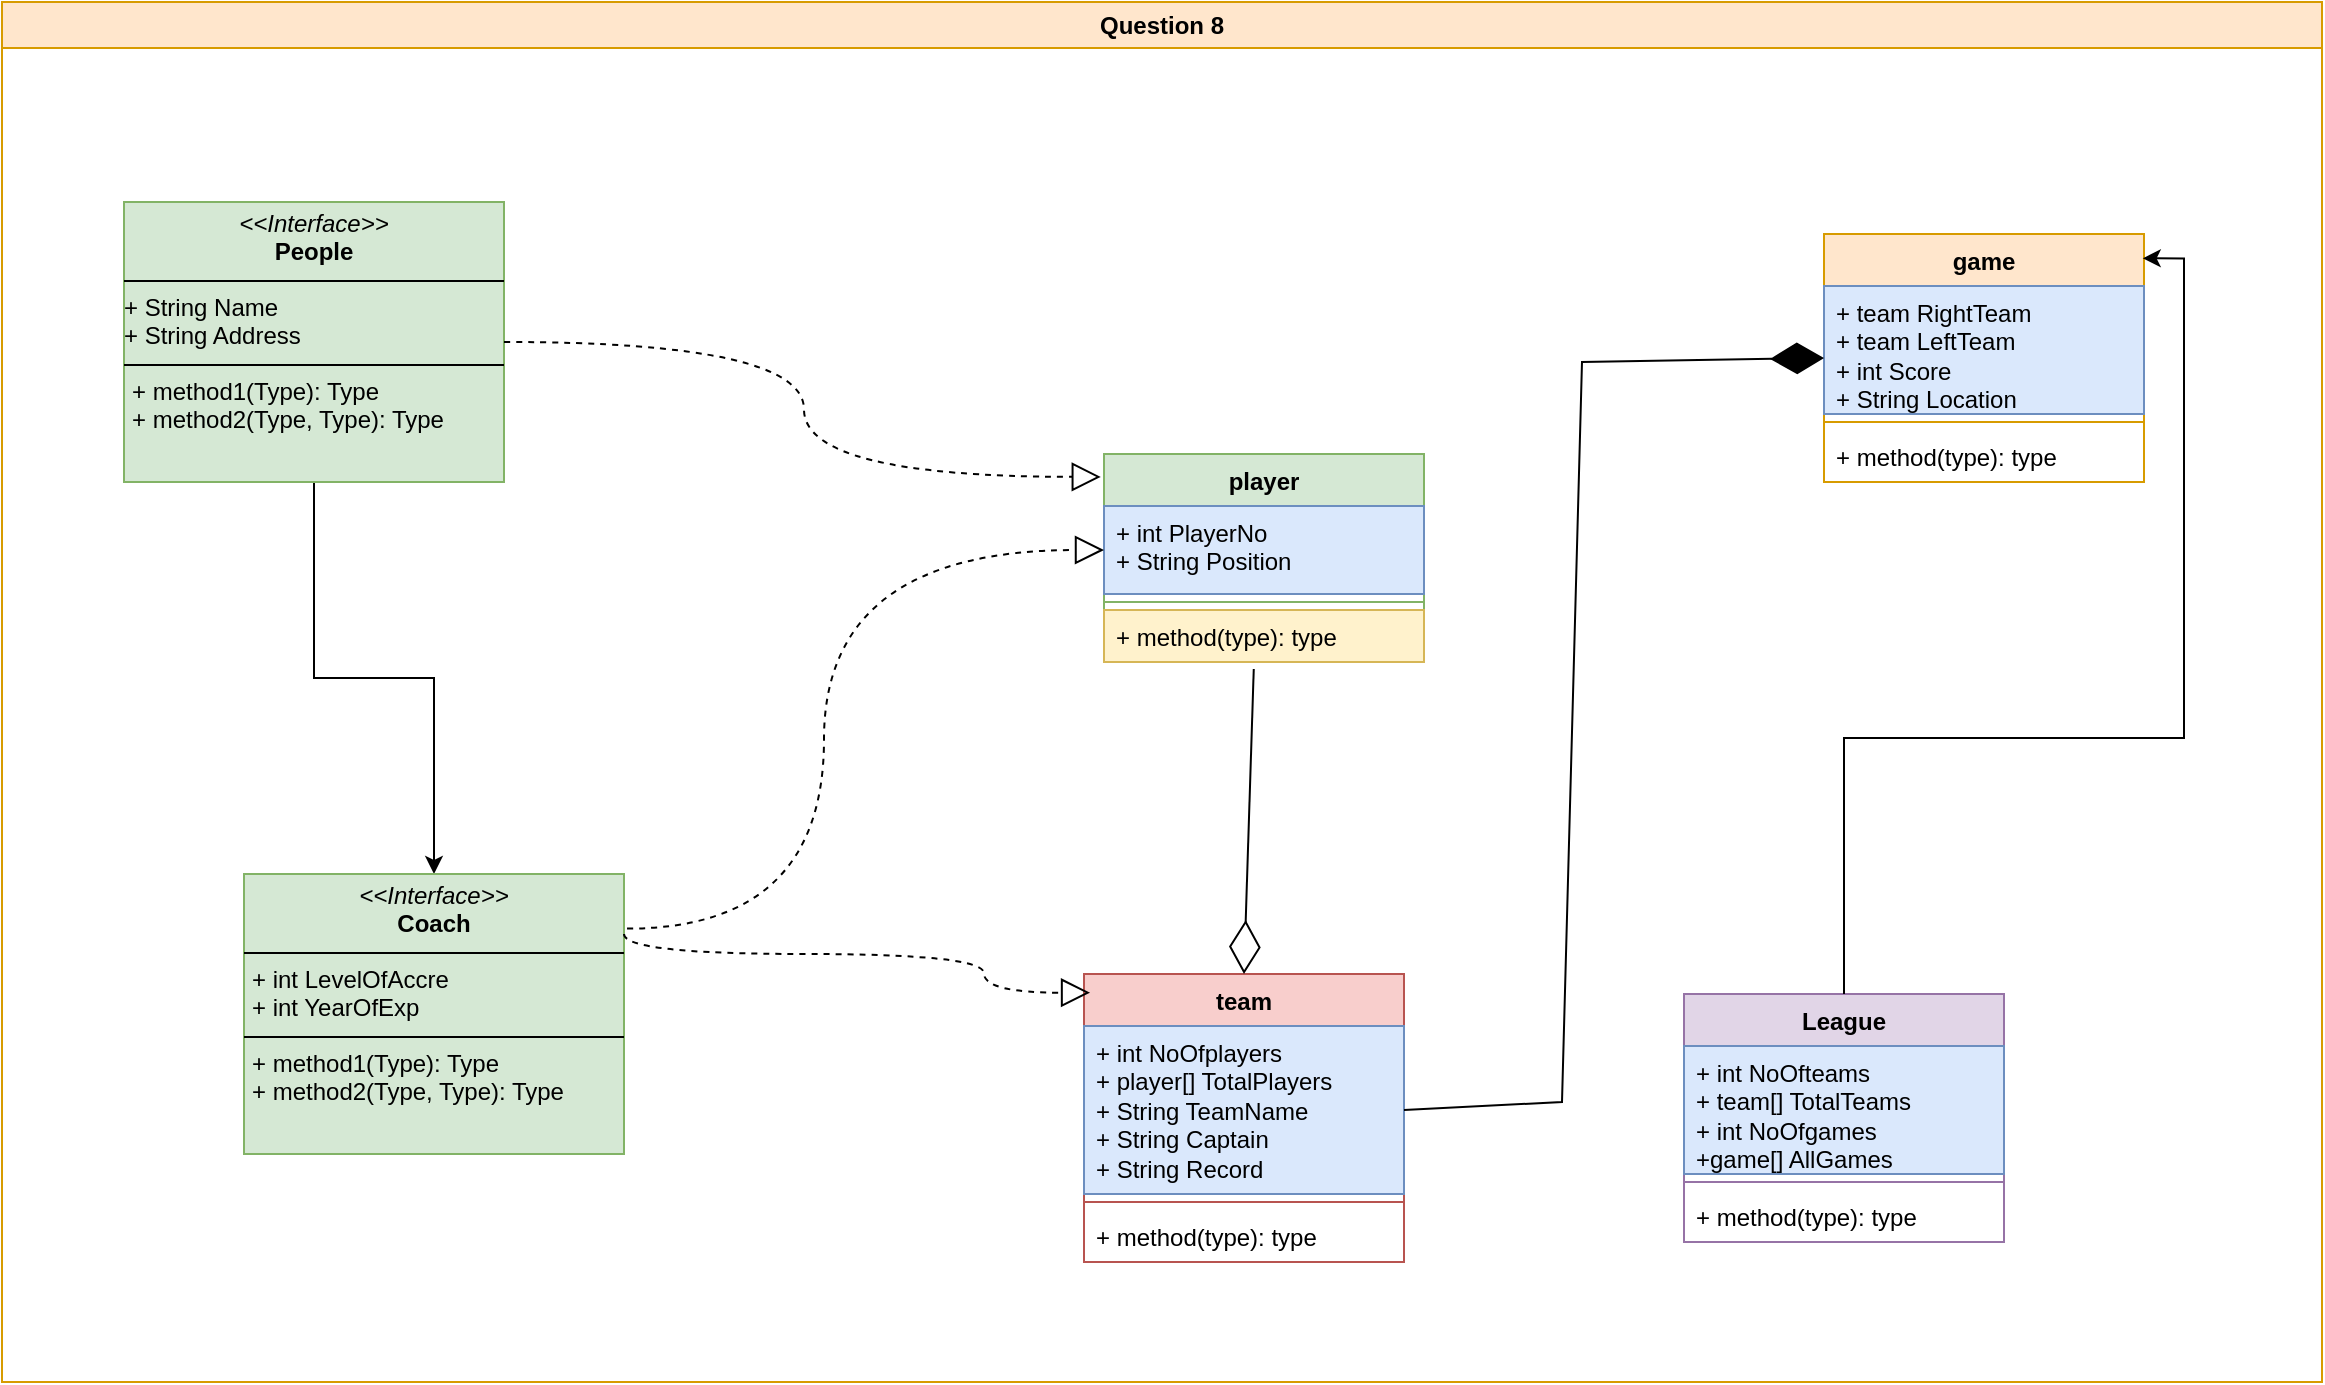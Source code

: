 <mxfile version="26.1.1">
  <diagram name="Page-1" id="c4acf3e9-155e-7222-9cf6-157b1a14988f">
    <mxGraphModel dx="2570" dy="1859" grid="1" gridSize="10" guides="1" tooltips="1" connect="1" arrows="1" fold="1" page="1" pageScale="1" pageWidth="850" pageHeight="1100" background="none" math="0" shadow="0" adaptiveColors="auto">
      <root>
        <mxCell id="0" />
        <mxCell id="1" parent="0" />
        <mxCell id="nj6uRhFDFIgMoqxumQQm-3" value="team" style="swimlane;fontStyle=1;align=center;verticalAlign=top;childLayout=stackLayout;horizontal=1;startSize=26;horizontalStack=0;resizeParent=1;resizeParentMax=0;resizeLast=0;collapsible=1;marginBottom=0;whiteSpace=wrap;html=1;fillColor=#f8cecc;strokeColor=#b85450;" parent="1" vertex="1">
          <mxGeometry x="-49" y="46" width="160" height="144" as="geometry" />
        </mxCell>
        <mxCell id="nj6uRhFDFIgMoqxumQQm-4" value="+ int NoOfplayers&lt;div&gt;+ player[] TotalPlayers&lt;br&gt;&lt;div&gt;+ String TeamName&lt;/div&gt;&lt;div&gt;+ String Captain&lt;/div&gt;&lt;div&gt;+ String Record&lt;/div&gt;&lt;/div&gt;" style="text;strokeColor=#6c8ebf;fillColor=#dae8fc;align=left;verticalAlign=top;spacingLeft=4;spacingRight=4;overflow=hidden;rotatable=0;points=[[0,0.5],[1,0.5]];portConstraint=eastwest;whiteSpace=wrap;html=1;" parent="nj6uRhFDFIgMoqxumQQm-3" vertex="1">
          <mxGeometry y="26" width="160" height="84" as="geometry" />
        </mxCell>
        <mxCell id="nj6uRhFDFIgMoqxumQQm-5" value="" style="line;strokeWidth=1;fillColor=none;align=left;verticalAlign=middle;spacingTop=-1;spacingLeft=3;spacingRight=3;rotatable=0;labelPosition=right;points=[];portConstraint=eastwest;strokeColor=inherit;" parent="nj6uRhFDFIgMoqxumQQm-3" vertex="1">
          <mxGeometry y="110" width="160" height="8" as="geometry" />
        </mxCell>
        <mxCell id="nj6uRhFDFIgMoqxumQQm-6" value="+ method(type): type" style="text;strokeColor=none;fillColor=none;align=left;verticalAlign=top;spacingLeft=4;spacingRight=4;overflow=hidden;rotatable=0;points=[[0,0.5],[1,0.5]];portConstraint=eastwest;whiteSpace=wrap;html=1;" parent="nj6uRhFDFIgMoqxumQQm-3" vertex="1">
          <mxGeometry y="118" width="160" height="26" as="geometry" />
        </mxCell>
        <mxCell id="nj6uRhFDFIgMoqxumQQm-7" value="player" style="swimlane;fontStyle=1;align=center;verticalAlign=top;childLayout=stackLayout;horizontal=1;startSize=26;horizontalStack=0;resizeParent=1;resizeParentMax=0;resizeLast=0;collapsible=1;marginBottom=0;whiteSpace=wrap;html=1;fillColor=#d5e8d4;strokeColor=#82b366;" parent="1" vertex="1">
          <mxGeometry x="-39" y="-214" width="160" height="104" as="geometry" />
        </mxCell>
        <mxCell id="nj6uRhFDFIgMoqxumQQm-8" value="+ int PlayerNo&lt;div&gt;+ String Position&lt;/div&gt;" style="text;strokeColor=#6c8ebf;fillColor=#dae8fc;align=left;verticalAlign=top;spacingLeft=4;spacingRight=4;overflow=hidden;rotatable=0;points=[[0,0.5],[1,0.5]];portConstraint=eastwest;whiteSpace=wrap;html=1;" parent="nj6uRhFDFIgMoqxumQQm-7" vertex="1">
          <mxGeometry y="26" width="160" height="44" as="geometry" />
        </mxCell>
        <mxCell id="nj6uRhFDFIgMoqxumQQm-9" value="" style="line;strokeWidth=1;fillColor=none;align=left;verticalAlign=middle;spacingTop=-1;spacingLeft=3;spacingRight=3;rotatable=0;labelPosition=right;points=[];portConstraint=eastwest;strokeColor=inherit;" parent="nj6uRhFDFIgMoqxumQQm-7" vertex="1">
          <mxGeometry y="70" width="160" height="8" as="geometry" />
        </mxCell>
        <mxCell id="nj6uRhFDFIgMoqxumQQm-10" value="+ method(type): type" style="text;strokeColor=#d6b656;fillColor=#fff2cc;align=left;verticalAlign=top;spacingLeft=4;spacingRight=4;overflow=hidden;rotatable=0;points=[[0,0.5],[1,0.5]];portConstraint=eastwest;whiteSpace=wrap;html=1;" parent="nj6uRhFDFIgMoqxumQQm-7" vertex="1">
          <mxGeometry y="78" width="160" height="26" as="geometry" />
        </mxCell>
        <mxCell id="nj6uRhFDFIgMoqxumQQm-11" value="game" style="swimlane;fontStyle=1;align=center;verticalAlign=top;childLayout=stackLayout;horizontal=1;startSize=26;horizontalStack=0;resizeParent=1;resizeParentMax=0;resizeLast=0;collapsible=1;marginBottom=0;whiteSpace=wrap;html=1;fillColor=#ffe6cc;strokeColor=#d79b00;" parent="1" vertex="1">
          <mxGeometry x="321" y="-324" width="160" height="124" as="geometry" />
        </mxCell>
        <mxCell id="nj6uRhFDFIgMoqxumQQm-12" value="+ team RightTeam&lt;div&gt;+ team LeftTeam&lt;/div&gt;&lt;div&gt;+ int Score&lt;/div&gt;&lt;div&gt;+ String Location&lt;/div&gt;" style="text;strokeColor=#6c8ebf;fillColor=#dae8fc;align=left;verticalAlign=top;spacingLeft=4;spacingRight=4;overflow=hidden;rotatable=0;points=[[0,0.5],[1,0.5]];portConstraint=eastwest;whiteSpace=wrap;html=1;" parent="nj6uRhFDFIgMoqxumQQm-11" vertex="1">
          <mxGeometry y="26" width="160" height="64" as="geometry" />
        </mxCell>
        <mxCell id="nj6uRhFDFIgMoqxumQQm-13" value="" style="line;strokeWidth=1;fillColor=none;align=left;verticalAlign=middle;spacingTop=-1;spacingLeft=3;spacingRight=3;rotatable=0;labelPosition=right;points=[];portConstraint=eastwest;strokeColor=inherit;" parent="nj6uRhFDFIgMoqxumQQm-11" vertex="1">
          <mxGeometry y="90" width="160" height="8" as="geometry" />
        </mxCell>
        <mxCell id="nj6uRhFDFIgMoqxumQQm-14" value="+ method(type): type" style="text;strokeColor=none;fillColor=none;align=left;verticalAlign=top;spacingLeft=4;spacingRight=4;overflow=hidden;rotatable=0;points=[[0,0.5],[1,0.5]];portConstraint=eastwest;whiteSpace=wrap;html=1;" parent="nj6uRhFDFIgMoqxumQQm-11" vertex="1">
          <mxGeometry y="98" width="160" height="26" as="geometry" />
        </mxCell>
        <mxCell id="nj6uRhFDFIgMoqxumQQm-29" style="edgeStyle=orthogonalEdgeStyle;rounded=0;orthogonalLoop=1;jettySize=auto;html=1;entryX=0.5;entryY=0;entryDx=0;entryDy=0;" parent="1" source="nj6uRhFDFIgMoqxumQQm-16" target="nj6uRhFDFIgMoqxumQQm-17" edge="1">
          <mxGeometry relative="1" as="geometry" />
        </mxCell>
        <mxCell id="nj6uRhFDFIgMoqxumQQm-16" value="&lt;p style=&quot;margin:0px;margin-top:4px;text-align:center;&quot;&gt;&lt;i&gt;&amp;lt;&amp;lt;Interface&amp;gt;&amp;gt;&lt;/i&gt;&lt;br&gt;&lt;b&gt;People&lt;/b&gt;&lt;/p&gt;&lt;hr size=&quot;1&quot; style=&quot;border-style:solid;&quot;&gt;&lt;div&gt;+ String Name&lt;/div&gt;&lt;div&gt;+ String Address&lt;/div&gt;&lt;hr size=&quot;1&quot; style=&quot;border-style:solid;&quot;&gt;&lt;p style=&quot;margin:0px;margin-left:4px;&quot;&gt;+ method1(Type): Type&lt;br&gt;+ method2(Type, Type): Type&lt;/p&gt;" style="verticalAlign=top;align=left;overflow=fill;html=1;whiteSpace=wrap;fillColor=#d5e8d4;strokeColor=#82b366;" parent="1" vertex="1">
          <mxGeometry x="-529" y="-340" width="190" height="140" as="geometry" />
        </mxCell>
        <mxCell id="nj6uRhFDFIgMoqxumQQm-17" value="&lt;p style=&quot;margin:0px;margin-top:4px;text-align:center;&quot;&gt;&lt;i&gt;&amp;lt;&amp;lt;Interface&amp;gt;&amp;gt;&lt;/i&gt;&lt;br&gt;&lt;b&gt;Coach&lt;/b&gt;&lt;/p&gt;&lt;hr size=&quot;1&quot; style=&quot;border-style:solid;&quot;&gt;&lt;p style=&quot;margin:0px;margin-left:4px;&quot;&gt;+ int LevelOfAccre&lt;br&gt;+ int YearOfExp&lt;/p&gt;&lt;hr size=&quot;1&quot; style=&quot;border-style:solid;&quot;&gt;&lt;p style=&quot;margin:0px;margin-left:4px;&quot;&gt;+ method1(Type): Type&lt;br&gt;+ method2(Type, Type): Type&lt;/p&gt;" style="verticalAlign=top;align=left;overflow=fill;html=1;whiteSpace=wrap;fillColor=#d5e8d4;strokeColor=#82b366;" parent="1" vertex="1">
          <mxGeometry x="-469" y="-4" width="190" height="140" as="geometry" />
        </mxCell>
        <mxCell id="nj6uRhFDFIgMoqxumQQm-18" value="League" style="swimlane;fontStyle=1;align=center;verticalAlign=top;childLayout=stackLayout;horizontal=1;startSize=26;horizontalStack=0;resizeParent=1;resizeParentMax=0;resizeLast=0;collapsible=1;marginBottom=0;whiteSpace=wrap;html=1;fillColor=#e1d5e7;strokeColor=#9673a6;" parent="1" vertex="1">
          <mxGeometry x="251" y="56" width="160" height="124" as="geometry" />
        </mxCell>
        <mxCell id="nj6uRhFDFIgMoqxumQQm-19" value="&lt;div&gt;+ int NoOfteams&lt;/div&gt;+ team[] TotalTeams&lt;div&gt;+ int NoOfgames&lt;/div&gt;&lt;div&gt;+game[] AllGames&lt;/div&gt;" style="text;strokeColor=#6c8ebf;fillColor=#dae8fc;align=left;verticalAlign=top;spacingLeft=4;spacingRight=4;overflow=hidden;rotatable=0;points=[[0,0.5],[1,0.5]];portConstraint=eastwest;whiteSpace=wrap;html=1;" parent="nj6uRhFDFIgMoqxumQQm-18" vertex="1">
          <mxGeometry y="26" width="160" height="64" as="geometry" />
        </mxCell>
        <mxCell id="nj6uRhFDFIgMoqxumQQm-20" value="" style="line;strokeWidth=1;fillColor=none;align=left;verticalAlign=middle;spacingTop=-1;spacingLeft=3;spacingRight=3;rotatable=0;labelPosition=right;points=[];portConstraint=eastwest;strokeColor=inherit;" parent="nj6uRhFDFIgMoqxumQQm-18" vertex="1">
          <mxGeometry y="90" width="160" height="8" as="geometry" />
        </mxCell>
        <mxCell id="nj6uRhFDFIgMoqxumQQm-21" value="+ method(type): type" style="text;strokeColor=none;fillColor=none;align=left;verticalAlign=top;spacingLeft=4;spacingRight=4;overflow=hidden;rotatable=0;points=[[0,0.5],[1,0.5]];portConstraint=eastwest;whiteSpace=wrap;html=1;" parent="nj6uRhFDFIgMoqxumQQm-18" vertex="1">
          <mxGeometry y="98" width="160" height="26" as="geometry" />
        </mxCell>
        <mxCell id="nj6uRhFDFIgMoqxumQQm-27" value="" style="endArrow=block;dashed=1;endFill=0;endSize=12;html=1;rounded=0;exitX=1;exitY=0.5;exitDx=0;exitDy=0;entryX=-0.01;entryY=0.11;entryDx=0;entryDy=0;entryPerimeter=0;edgeStyle=orthogonalEdgeStyle;curved=1;" parent="1" source="nj6uRhFDFIgMoqxumQQm-16" target="nj6uRhFDFIgMoqxumQQm-7" edge="1">
          <mxGeometry width="160" relative="1" as="geometry">
            <mxPoint x="-99" y="-34" as="sourcePoint" />
            <mxPoint x="61" y="-34" as="targetPoint" />
          </mxGeometry>
        </mxCell>
        <mxCell id="nj6uRhFDFIgMoqxumQQm-31" style="edgeStyle=orthogonalEdgeStyle;rounded=0;orthogonalLoop=1;jettySize=auto;html=1;entryX=0.996;entryY=0.098;entryDx=0;entryDy=0;entryPerimeter=0;" parent="1" source="nj6uRhFDFIgMoqxumQQm-18" target="nj6uRhFDFIgMoqxumQQm-11" edge="1">
          <mxGeometry relative="1" as="geometry" />
        </mxCell>
        <mxCell id="nj6uRhFDFIgMoqxumQQm-32" value="" style="endArrow=block;dashed=1;endFill=0;endSize=12;html=1;rounded=0;exitX=1.008;exitY=0.195;exitDx=0;exitDy=0;exitPerimeter=0;entryX=0;entryY=0.5;entryDx=0;entryDy=0;edgeStyle=orthogonalEdgeStyle;curved=1;" parent="1" source="nj6uRhFDFIgMoqxumQQm-17" target="nj6uRhFDFIgMoqxumQQm-8" edge="1">
          <mxGeometry width="160" relative="1" as="geometry">
            <mxPoint x="-99" y="-34" as="sourcePoint" />
            <mxPoint x="61" y="-34" as="targetPoint" />
            <Array as="points">
              <mxPoint x="-179" y="23" />
              <mxPoint x="-179" y="-166" />
            </Array>
          </mxGeometry>
        </mxCell>
        <mxCell id="nj6uRhFDFIgMoqxumQQm-33" value="" style="endArrow=block;dashed=1;endFill=0;endSize=12;html=1;rounded=0;entryX=0.019;entryY=0.065;entryDx=0;entryDy=0;entryPerimeter=0;edgeStyle=orthogonalEdgeStyle;curved=1;" parent="1" target="nj6uRhFDFIgMoqxumQQm-3" edge="1">
          <mxGeometry width="160" relative="1" as="geometry">
            <mxPoint x="-279" y="26" as="sourcePoint" />
            <mxPoint x="61" y="-34" as="targetPoint" />
            <Array as="points">
              <mxPoint x="-279" y="36" />
              <mxPoint x="-99" y="36" />
              <mxPoint x="-99" y="55" />
            </Array>
          </mxGeometry>
        </mxCell>
        <mxCell id="bzR0ICW51Rx2J5BpqFiW-2" value="Question 8" style="swimlane;whiteSpace=wrap;html=1;fillColor=#ffe6cc;strokeColor=#d79b00;" parent="1" vertex="1">
          <mxGeometry x="-590" y="-440" width="1160" height="690" as="geometry" />
        </mxCell>
        <mxCell id="qiytE-SoDP7nI0PneISW-4" value="" style="endArrow=diamondThin;endFill=0;endSize=24;html=1;rounded=0;exitX=0.468;exitY=1.136;exitDx=0;exitDy=0;exitPerimeter=0;entryX=0.5;entryY=0;entryDx=0;entryDy=0;" edge="1" parent="1" source="nj6uRhFDFIgMoqxumQQm-10" target="nj6uRhFDFIgMoqxumQQm-3">
          <mxGeometry width="160" relative="1" as="geometry">
            <mxPoint x="40" y="30" as="sourcePoint" />
            <mxPoint x="200" y="30" as="targetPoint" />
          </mxGeometry>
        </mxCell>
        <mxCell id="qiytE-SoDP7nI0PneISW-5" value="" style="endArrow=diamondThin;endFill=1;endSize=24;html=1;rounded=0;exitX=1;exitY=0.5;exitDx=0;exitDy=0;entryX=0;entryY=0.5;entryDx=0;entryDy=0;" edge="1" parent="1" source="nj6uRhFDFIgMoqxumQQm-4" target="nj6uRhFDFIgMoqxumQQm-11">
          <mxGeometry width="160" relative="1" as="geometry">
            <mxPoint x="40" y="30" as="sourcePoint" />
            <mxPoint x="200" y="30" as="targetPoint" />
            <Array as="points">
              <mxPoint x="190" y="110" />
              <mxPoint x="200" y="-260" />
            </Array>
          </mxGeometry>
        </mxCell>
      </root>
    </mxGraphModel>
  </diagram>
</mxfile>
